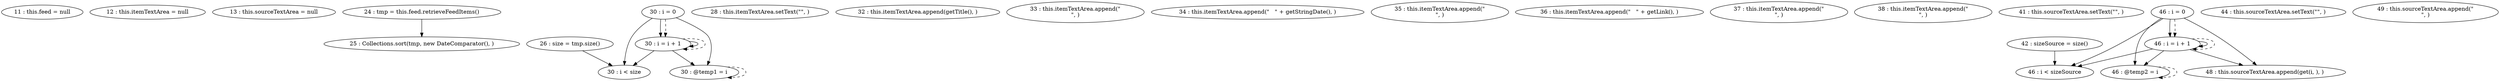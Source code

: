 digraph G {
"11 : this.feed = null"
"12 : this.itemTextArea = null"
"13 : this.sourceTextArea = null"
"24 : tmp = this.feed.retrieveFeedItems()"
"24 : tmp = this.feed.retrieveFeedItems()" -> "25 : Collections.sort(tmp, new DateComparator(), )"
"25 : Collections.sort(tmp, new DateComparator(), )"
"26 : size = tmp.size()"
"26 : size = tmp.size()" -> "30 : i < size"
"28 : this.itemTextArea.setText(\"\", )"
"30 : i = 0"
"30 : i = 0" -> "30 : i = i + 1"
"30 : i = 0" -> "30 : @temp1 = i"
"30 : i = 0" -> "30 : i < size"
"30 : i = 0" -> "30 : i = i + 1" [style=dashed]
"30 : i < size"
"32 : this.itemTextArea.append(getTitle(), )"
"33 : this.itemTextArea.append(\"\n\", )"
"34 : this.itemTextArea.append(\"   \" + getStringDate(), )"
"35 : this.itemTextArea.append(\"\n\", )"
"36 : this.itemTextArea.append(\"   \" + getLink(), )"
"37 : this.itemTextArea.append(\"\n\", )"
"38 : this.itemTextArea.append(\"\n\", )"
"30 : @temp1 = i"
"30 : @temp1 = i" -> "30 : @temp1 = i" [style=dashed]
"30 : i = i + 1"
"30 : i = i + 1" -> "30 : i = i + 1"
"30 : i = i + 1" -> "30 : @temp1 = i"
"30 : i = i + 1" -> "30 : i < size"
"30 : i = i + 1" -> "30 : i = i + 1" [style=dashed]
"41 : this.sourceTextArea.setText(\"\", )"
"42 : sizeSource = size()"
"42 : sizeSource = size()" -> "46 : i < sizeSource"
"44 : this.sourceTextArea.setText(\"\", )"
"46 : i = 0"
"46 : i = 0" -> "46 : i < sizeSource"
"46 : i = 0" -> "46 : i = i + 1"
"46 : i = 0" -> "48 : this.sourceTextArea.append(get(i, ), )"
"46 : i = 0" -> "46 : @temp2 = i"
"46 : i = 0" -> "46 : i = i + 1" [style=dashed]
"46 : i < sizeSource"
"48 : this.sourceTextArea.append(get(i, ), )"
"49 : this.sourceTextArea.append(\"\n\", )"
"46 : @temp2 = i"
"46 : @temp2 = i" -> "46 : @temp2 = i" [style=dashed]
"46 : i = i + 1"
"46 : i = i + 1" -> "46 : i < sizeSource"
"46 : i = i + 1" -> "46 : i = i + 1"
"46 : i = i + 1" -> "48 : this.sourceTextArea.append(get(i, ), )"
"46 : i = i + 1" -> "46 : @temp2 = i"
"46 : i = i + 1" -> "46 : i = i + 1" [style=dashed]
}
